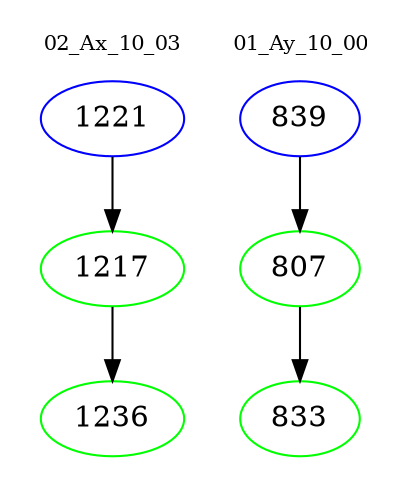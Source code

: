 digraph{
subgraph cluster_0 {
color = white
label = "02_Ax_10_03";
fontsize=10;
T0_1221 [label="1221", color="blue"]
T0_1221 -> T0_1217 [color="black"]
T0_1217 [label="1217", color="green"]
T0_1217 -> T0_1236 [color="black"]
T0_1236 [label="1236", color="green"]
}
subgraph cluster_1 {
color = white
label = "01_Ay_10_00";
fontsize=10;
T1_839 [label="839", color="blue"]
T1_839 -> T1_807 [color="black"]
T1_807 [label="807", color="green"]
T1_807 -> T1_833 [color="black"]
T1_833 [label="833", color="green"]
}
}
